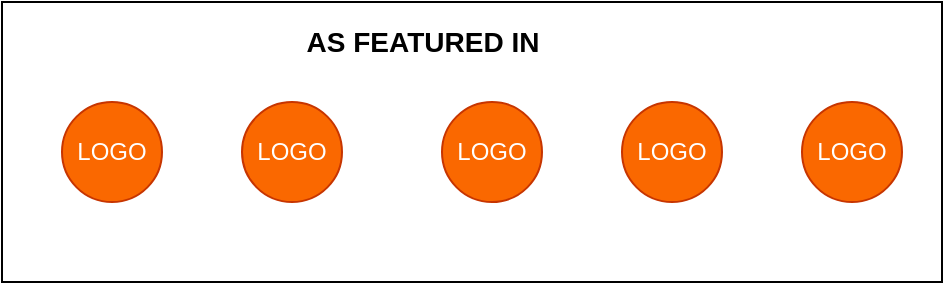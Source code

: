 <mxfile>
    <diagram id="xEOF_JOtW2BZT7CgMoei" name="Page-1">
        <mxGraphModel dx="564" dy="304" grid="1" gridSize="10" guides="1" tooltips="1" connect="1" arrows="1" fold="1" page="1" pageScale="1" pageWidth="850" pageHeight="1100" math="0" shadow="0">
            <root>
                <mxCell id="0"/>
                <mxCell id="1" parent="0"/>
                <mxCell id="2" value="" style="whiteSpace=wrap;html=1;" parent="1" vertex="1">
                    <mxGeometry x="40" y="80" width="470" height="140" as="geometry"/>
                </mxCell>
                <mxCell id="3" value="&lt;font color=&quot;#ffffff&quot;&gt;LOGO&lt;/font&gt;" style="ellipse;whiteSpace=wrap;html=1;aspect=fixed;fillColor=#fa6800;fontColor=#000000;strokeColor=#C73500;" parent="1" vertex="1">
                    <mxGeometry x="70" y="130" width="50" height="50" as="geometry"/>
                </mxCell>
                <mxCell id="4" value="&lt;font color=&quot;#ffffff&quot;&gt;LOGO&lt;/font&gt;" style="ellipse;whiteSpace=wrap;html=1;aspect=fixed;fillColor=#fa6800;fontColor=#000000;strokeColor=#C73500;" parent="1" vertex="1">
                    <mxGeometry x="160" y="130" width="50" height="50" as="geometry"/>
                </mxCell>
                <mxCell id="5" value="&lt;font color=&quot;#ffffff&quot;&gt;LOGO&lt;/font&gt;" style="ellipse;whiteSpace=wrap;html=1;aspect=fixed;fillColor=#fa6800;fontColor=#000000;strokeColor=#C73500;" parent="1" vertex="1">
                    <mxGeometry x="260" y="130" width="50" height="50" as="geometry"/>
                </mxCell>
                <mxCell id="6" value="&lt;font color=&quot;#ffffff&quot;&gt;LOGO&lt;/font&gt;" style="ellipse;whiteSpace=wrap;html=1;aspect=fixed;fillColor=#fa6800;fontColor=#000000;strokeColor=#C73500;" parent="1" vertex="1">
                    <mxGeometry x="350" y="130" width="50" height="50" as="geometry"/>
                </mxCell>
                <mxCell id="7" value="&lt;font color=&quot;#ffffff&quot;&gt;LOGO&lt;/font&gt;" style="ellipse;whiteSpace=wrap;html=1;aspect=fixed;fillColor=#fa6800;fontColor=#000000;strokeColor=#C73500;" parent="1" vertex="1">
                    <mxGeometry x="440" y="130" width="50" height="50" as="geometry"/>
                </mxCell>
                <mxCell id="8" value="&lt;font style=&quot;font-size: 14px&quot;&gt;&lt;b&gt;AS FEATURED IN&lt;/b&gt;&lt;/font&gt;" style="text;html=1;resizable=0;autosize=1;align=center;verticalAlign=middle;points=[];fillColor=none;strokeColor=none;rounded=0;" parent="1" vertex="1">
                    <mxGeometry x="185" y="90" width="130" height="20" as="geometry"/>
                </mxCell>
            </root>
        </mxGraphModel>
    </diagram>
</mxfile>